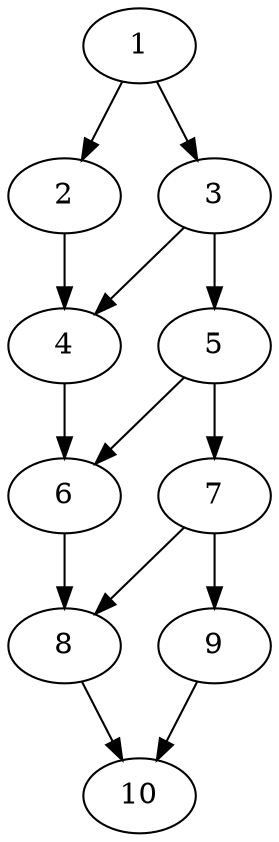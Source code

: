 digraph "Pipeline_Nodes_10_CCR_0.10_WeightType_Random" {
	1	 [Weight=70];
	2	 [Weight=28];
	1 -> 2	 [Weight=4];
	3	 [Weight=28];
	1 -> 3	 [Weight=9];
	4	 [Weight=112];
	2 -> 4	 [Weight=3];
	3 -> 4	 [Weight=5];
	5	 [Weight=70];
	3 -> 5	 [Weight=4];
	6	 [Weight=98];
	4 -> 6	 [Weight=4];
	5 -> 6	 [Weight=5];
	7	 [Weight=42];
	5 -> 7	 [Weight=2];
	8	 [Weight=28];
	6 -> 8	 [Weight=10];
	7 -> 8	 [Weight=10];
	9	 [Weight=84];
	7 -> 9	 [Weight=3];
	10	 [Weight=140];
	8 -> 10	 [Weight=4];
	9 -> 10	 [Weight=7];
}

